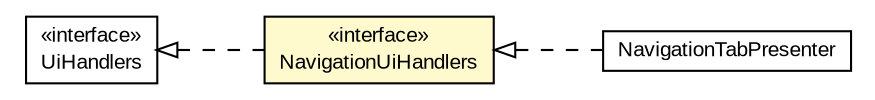 #!/usr/local/bin/dot
#
# Class diagram 
# Generated by UMLGraph version R5_6-24-gf6e263 (http://www.umlgraph.org/)
#

digraph G {
	edge [fontname="arial",fontsize=10,labelfontname="arial",labelfontsize=10];
	node [fontname="arial",fontsize=10,shape=plaintext];
	nodesep=0.25;
	ranksep=0.5;
	rankdir=LR;
	// com.gwtplatform.mvp.client.UiHandlers
	c363702 [label=<<table title="com.gwtplatform.mvp.client.UiHandlers" border="0" cellborder="1" cellspacing="0" cellpadding="2" port="p" href="../../../../../../mvp/client/UiHandlers.html">
		<tr><td><table border="0" cellspacing="0" cellpadding="1">
<tr><td align="center" balign="center"> &#171;interface&#187; </td></tr>
<tr><td align="center" balign="center"> UiHandlers </td></tr>
		</table></td></tr>
		</table>>, URL="../../../../../../mvp/client/UiHandlers.html", fontname="arial", fontcolor="black", fontsize=10.0];
	// com.gwtplatform.carstore.client.application.cars.car.navigation.NavigationUiHandlers
	c364021 [label=<<table title="com.gwtplatform.carstore.client.application.cars.car.navigation.NavigationUiHandlers" border="0" cellborder="1" cellspacing="0" cellpadding="2" port="p" bgcolor="lemonChiffon" href="./NavigationUiHandlers.html">
		<tr><td><table border="0" cellspacing="0" cellpadding="1">
<tr><td align="center" balign="center"> &#171;interface&#187; </td></tr>
<tr><td align="center" balign="center"> NavigationUiHandlers </td></tr>
		</table></td></tr>
		</table>>, URL="./NavigationUiHandlers.html", fontname="arial", fontcolor="black", fontsize=10.0];
	// com.gwtplatform.carstore.client.application.cars.car.navigation.NavigationTabPresenter
	c364023 [label=<<table title="com.gwtplatform.carstore.client.application.cars.car.navigation.NavigationTabPresenter" border="0" cellborder="1" cellspacing="0" cellpadding="2" port="p" href="./NavigationTabPresenter.html">
		<tr><td><table border="0" cellspacing="0" cellpadding="1">
<tr><td align="center" balign="center"> NavigationTabPresenter </td></tr>
		</table></td></tr>
		</table>>, URL="./NavigationTabPresenter.html", fontname="arial", fontcolor="black", fontsize=10.0];
	//com.gwtplatform.carstore.client.application.cars.car.navigation.NavigationUiHandlers implements com.gwtplatform.mvp.client.UiHandlers
	c363702:p -> c364021:p [dir=back,arrowtail=empty,style=dashed];
	//com.gwtplatform.carstore.client.application.cars.car.navigation.NavigationTabPresenter implements com.gwtplatform.carstore.client.application.cars.car.navigation.NavigationUiHandlers
	c364021:p -> c364023:p [dir=back,arrowtail=empty,style=dashed];
}

